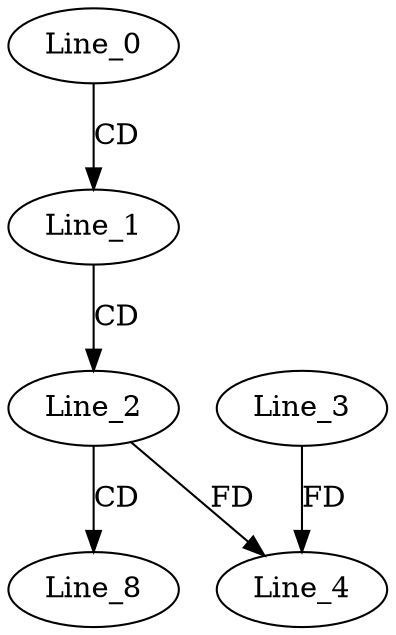 digraph G {
  Line_0;
  Line_1;
  Line_2;
  Line_3;
  Line_4;
  Line_8;
  Line_0 -> Line_1 [ label="CD" ];
  Line_1 -> Line_2 [ label="CD" ];
  Line_3 -> Line_4 [ label="FD" ];
  Line_2 -> Line_4 [ label="FD" ];
  Line_2 -> Line_8 [ label="CD" ];
}
